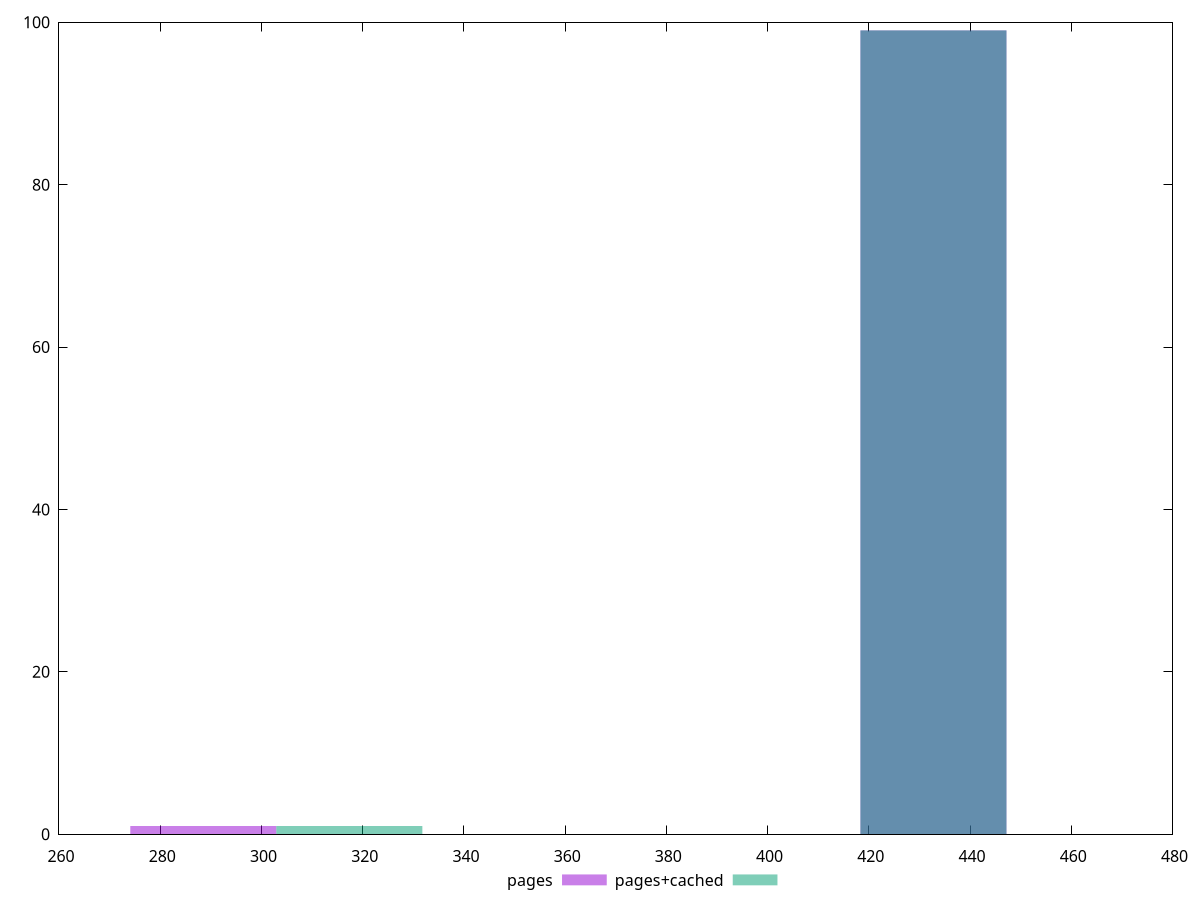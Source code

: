 reset
set terminal svg size 640, 500 enhanced background rgb 'white'
set output "reprap/dom-size/comparison/histogram/1_vs_2.svg"

$pages <<EOF
432.76810793981446 99
288.5120719598763 1
EOF

$pagesCached <<EOF
317.36327915586395 1
432.76810793981446 99
EOF

set key outside below
set boxwidth 28.85120719598763
set yrange [0:100]
set style fill transparent solid 0.5 noborder

plot \
  $pages title "pages" with boxes, \
  $pagesCached title "pages+cached" with boxes, \


reset